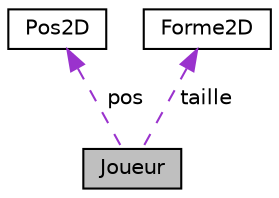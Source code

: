 digraph "Joueur"
{
  edge [fontname="Helvetica",fontsize="10",labelfontname="Helvetica",labelfontsize="10"];
  node [fontname="Helvetica",fontsize="10",shape=record];
  Node1 [label="Joueur",height=0.2,width=0.4,color="black", fillcolor="grey75", style="filled", fontcolor="black"];
  Node2 -> Node1 [dir="back",color="darkorchid3",fontsize="10",style="dashed",label=" pos" ];
  Node2 [label="Pos2D",height=0.2,width=0.4,color="black", fillcolor="white", style="filled",URL="$classPos2D.html"];
  Node3 -> Node1 [dir="back",color="darkorchid3",fontsize="10",style="dashed",label=" taille" ];
  Node3 [label="Forme2D",height=0.2,width=0.4,color="black", fillcolor="white", style="filled",URL="$classForme2D.html"];
}
